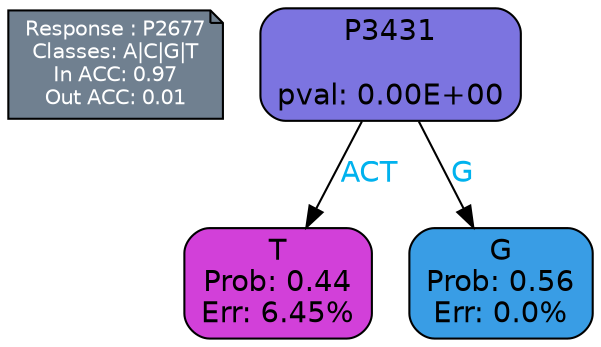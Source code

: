 digraph Tree {
node [shape=box, style="filled, rounded", color="black", fontname=helvetica] ;
graph [ranksep=equally, splines=polylines, bgcolor=transparent, dpi=600] ;
edge [fontname=helvetica] ;
LEGEND [label="Response : P2677
Classes: A|C|G|T
In ACC: 0.97
Out ACC: 0.01
",shape=note,align=left,style=filled,fillcolor="slategray",fontcolor="white",fontsize=10];1 [label="P3431

pval: 0.00E+00", fillcolor="#7c74e0"] ;
2 [label="T
Prob: 0.44
Err: 6.45%", fillcolor="#d240d9"] ;
3 [label="G
Prob: 0.56
Err: 0.0%", fillcolor="#399de5"] ;
1 -> 2 [label="ACT",fontcolor=deepskyblue2] ;
1 -> 3 [label="G",fontcolor=deepskyblue2] ;
{rank = same; 2;3;}{rank = same; LEGEND;1;}}
